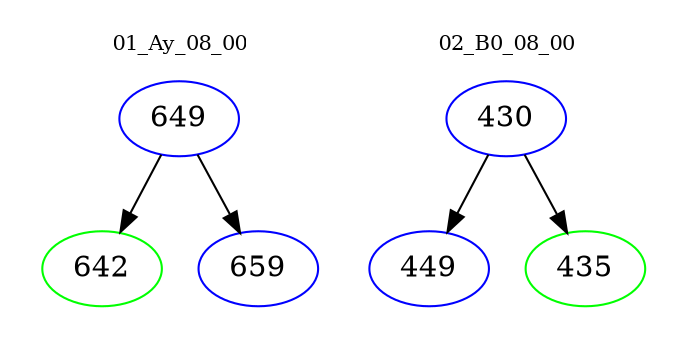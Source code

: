 digraph{
subgraph cluster_0 {
color = white
label = "01_Ay_08_00";
fontsize=10;
T0_649 [label="649", color="blue"]
T0_649 -> T0_642 [color="black"]
T0_642 [label="642", color="green"]
T0_649 -> T0_659 [color="black"]
T0_659 [label="659", color="blue"]
}
subgraph cluster_1 {
color = white
label = "02_B0_08_00";
fontsize=10;
T1_430 [label="430", color="blue"]
T1_430 -> T1_449 [color="black"]
T1_449 [label="449", color="blue"]
T1_430 -> T1_435 [color="black"]
T1_435 [label="435", color="green"]
}
}
